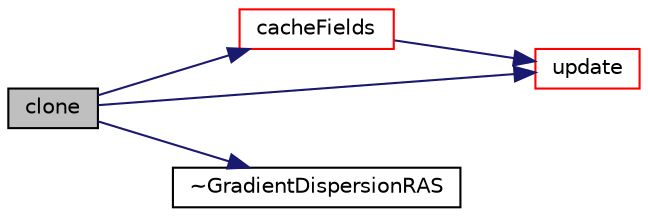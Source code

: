 digraph "clone"
{
  bgcolor="transparent";
  edge [fontname="Helvetica",fontsize="10",labelfontname="Helvetica",labelfontsize="10"];
  node [fontname="Helvetica",fontsize="10",shape=record];
  rankdir="LR";
  Node1 [label="clone",height=0.2,width=0.4,color="black", fillcolor="grey75", style="filled", fontcolor="black"];
  Node1 -> Node2 [color="midnightblue",fontsize="10",style="solid",fontname="Helvetica"];
  Node2 [label="cacheFields",height=0.2,width=0.4,color="red",URL="$a00948.html#a6005414ac27ae3e0b5a783ba216c1906",tooltip="Cache carrier fields. "];
  Node2 -> Node3 [color="midnightblue",fontsize="10",style="solid",fontname="Helvetica"];
  Node3 [label="update",height=0.2,width=0.4,color="red",URL="$a00948.html#afb99589150c1ee258da64f8f0c1f37f8",tooltip="Update (disperse particles) "];
  Node1 -> Node3 [color="midnightblue",fontsize="10",style="solid",fontname="Helvetica"];
  Node1 -> Node4 [color="midnightblue",fontsize="10",style="solid",fontname="Helvetica"];
  Node4 [label="~GradientDispersionRAS",height=0.2,width=0.4,color="black",URL="$a00948.html#a364fea2e097dd4dab3605bdc4e6446d9",tooltip="Destructor. "];
}
